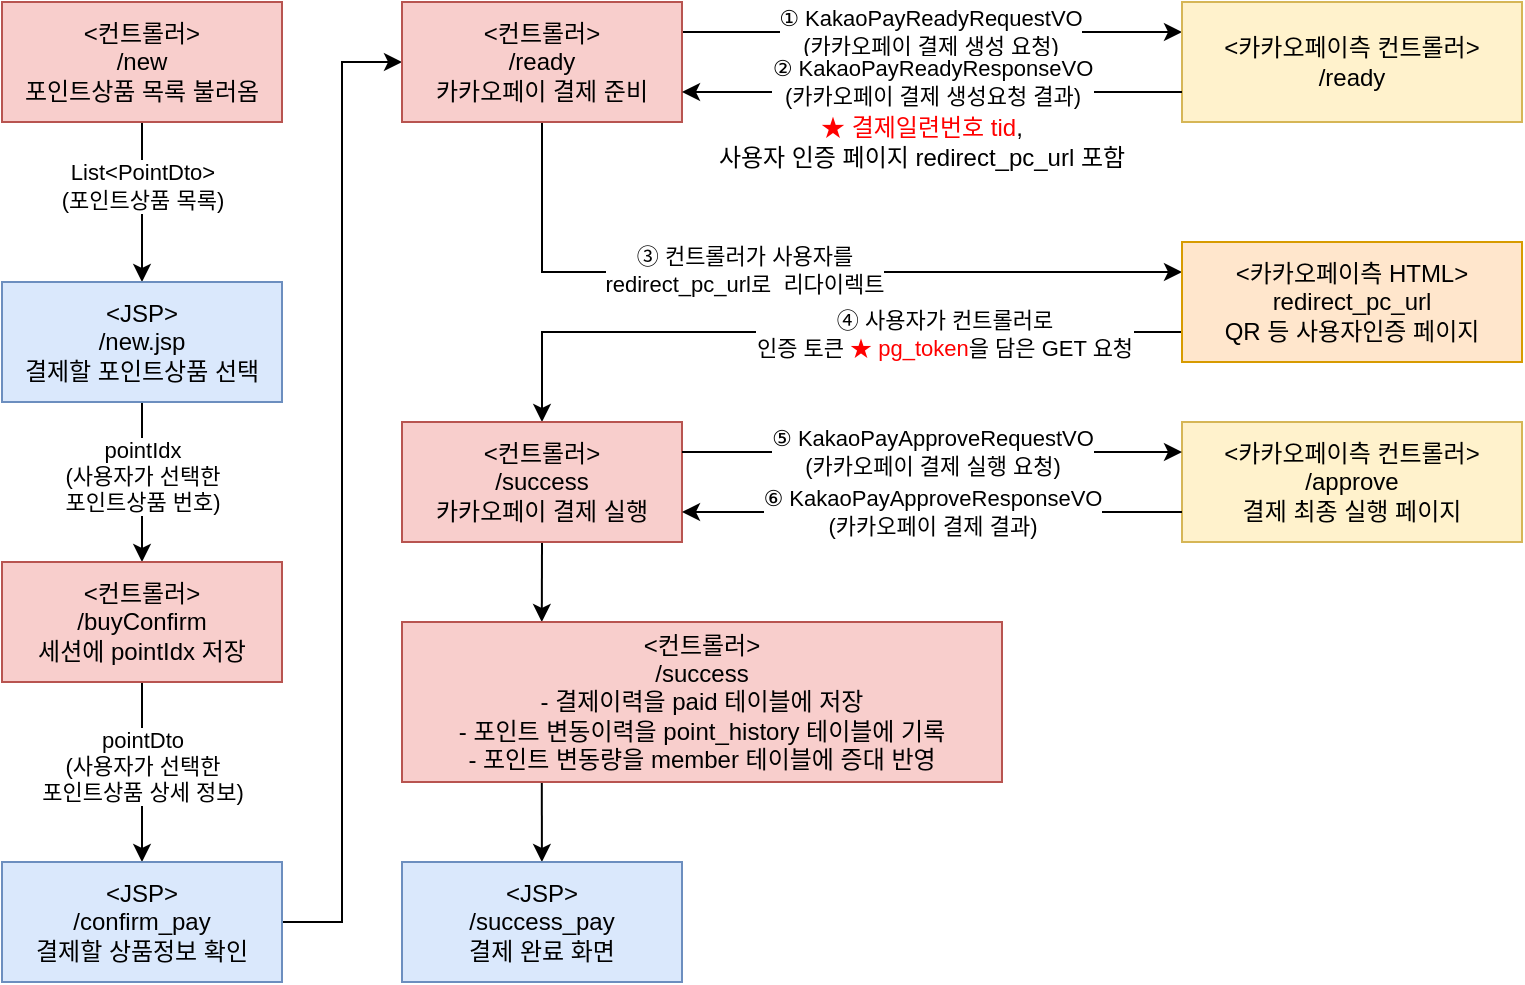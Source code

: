 <mxfile>
    <diagram id="dam47vNcrFBiytt4lg1g" name="페이지-1">
        <mxGraphModel dx="1190" dy="866" grid="1" gridSize="10" guides="1" tooltips="1" connect="1" arrows="1" fold="1" page="1" pageScale="1" pageWidth="827" pageHeight="1169" math="0" shadow="0">
            <root>
                <mxCell id="0"/>
                <mxCell id="1" parent="0"/>
                <mxCell id="4" value="" style="edgeStyle=none;html=1;" edge="1" parent="1" source="2" target="3">
                    <mxGeometry relative="1" as="geometry"/>
                </mxCell>
                <mxCell id="12" value="List&amp;lt;PointDto&amp;gt;&lt;br&gt;(포인트상품 목록)" style="edgeLabel;html=1;align=center;verticalAlign=middle;resizable=0;points=[];" vertex="1" connectable="0" parent="4">
                    <mxGeometry x="-0.649" y="-4" relative="1" as="geometry">
                        <mxPoint x="4" y="18" as="offset"/>
                    </mxGeometry>
                </mxCell>
                <mxCell id="2" value="&amp;lt;컨트롤러&amp;gt;&lt;br&gt;/new&lt;br&gt;포인트상품 목록 불러옴" style="rounded=0;whiteSpace=wrap;html=1;fillColor=#f8cecc;strokeColor=#b85450;" vertex="1" parent="1">
                    <mxGeometry x="30" y="30" width="140" height="60" as="geometry"/>
                </mxCell>
                <mxCell id="8" value="" style="edgeStyle=none;html=1;" edge="1" parent="1" source="3" target="5">
                    <mxGeometry relative="1" as="geometry">
                        <Array as="points"/>
                    </mxGeometry>
                </mxCell>
                <mxCell id="9" value="pointIdx&lt;br&gt;(사용자가 선택한&lt;br&gt;포인트상품 번호)" style="edgeLabel;html=1;align=center;verticalAlign=middle;resizable=0;points=[];" vertex="1" connectable="0" parent="8">
                    <mxGeometry x="-0.387" relative="1" as="geometry">
                        <mxPoint y="12" as="offset"/>
                    </mxGeometry>
                </mxCell>
                <mxCell id="3" value="&amp;lt;JSP&amp;gt;&lt;br&gt;/new.jsp&lt;br&gt;결제할 포인트상품 선택" style="rounded=0;whiteSpace=wrap;html=1;fillColor=#dae8fc;strokeColor=#6c8ebf;" vertex="1" parent="1">
                    <mxGeometry x="30" y="170" width="140" height="60" as="geometry"/>
                </mxCell>
                <mxCell id="11" value="" style="edgeStyle=none;html=1;" edge="1" parent="1" source="5" target="10">
                    <mxGeometry relative="1" as="geometry"/>
                </mxCell>
                <mxCell id="13" value="pointDto&lt;br&gt;(사용자가 선택한&lt;br&gt;포인트상품 상세 정보)" style="edgeLabel;html=1;align=center;verticalAlign=middle;resizable=0;points=[];" vertex="1" connectable="0" parent="11">
                    <mxGeometry x="0.208" relative="1" as="geometry">
                        <mxPoint y="-13" as="offset"/>
                    </mxGeometry>
                </mxCell>
                <mxCell id="5" value="&amp;lt;컨트롤러&amp;gt;&lt;br&gt;/buyConfirm&lt;br&gt;세션에 pointIdx 저장" style="rounded=0;whiteSpace=wrap;html=1;fillColor=#f8cecc;strokeColor=#b85450;" vertex="1" parent="1">
                    <mxGeometry x="30" y="310" width="140" height="60" as="geometry"/>
                </mxCell>
                <mxCell id="15" value="" style="edgeStyle=none;html=1;rounded=0;" edge="1" parent="1" source="10" target="14">
                    <mxGeometry relative="1" as="geometry">
                        <Array as="points">
                            <mxPoint x="200" y="490"/>
                            <mxPoint x="200" y="60"/>
                        </Array>
                    </mxGeometry>
                </mxCell>
                <mxCell id="10" value="&amp;lt;JSP&amp;gt;&lt;br&gt;/confirm_pay&lt;br&gt;결제할 상품정보 확인" style="rounded=0;whiteSpace=wrap;html=1;fillColor=#dae8fc;strokeColor=#6c8ebf;" vertex="1" parent="1">
                    <mxGeometry x="30" y="460" width="140" height="60" as="geometry"/>
                </mxCell>
                <mxCell id="19" value="" style="edgeStyle=none;rounded=0;html=1;entryX=0;entryY=0.25;entryDx=0;entryDy=0;exitX=1;exitY=0.25;exitDx=0;exitDy=0;" edge="1" parent="1" source="14" target="18">
                    <mxGeometry relative="1" as="geometry"/>
                </mxCell>
                <mxCell id="20" value="① KakaoPayReadyRequestVO&lt;br&gt;(카카오페이 결제 생성 요청)" style="edgeLabel;html=1;align=center;verticalAlign=middle;resizable=0;points=[];" vertex="1" connectable="0" parent="19">
                    <mxGeometry x="0.099" y="2" relative="1" as="geometry">
                        <mxPoint x="-14" y="2" as="offset"/>
                    </mxGeometry>
                </mxCell>
                <mxCell id="26" value="" style="edgeStyle=none;rounded=0;html=1;fontColor=#FF0000;exitX=0.5;exitY=1;exitDx=0;exitDy=0;entryX=0;entryY=0.25;entryDx=0;entryDy=0;" edge="1" parent="1" source="14" target="25">
                    <mxGeometry relative="1" as="geometry">
                        <Array as="points">
                            <mxPoint x="300" y="165"/>
                        </Array>
                    </mxGeometry>
                </mxCell>
                <mxCell id="27" value="③ 컨트롤러가 사용자를&lt;br&gt;redirect_pc_url로&amp;nbsp;&amp;nbsp;리다이렉트" style="edgeLabel;html=1;align=center;verticalAlign=middle;resizable=0;points=[];fontColor=#000000;" vertex="1" connectable="0" parent="26">
                    <mxGeometry x="-0.348" relative="1" as="geometry">
                        <mxPoint x="47" y="-1" as="offset"/>
                    </mxGeometry>
                </mxCell>
                <mxCell id="14" value="&amp;lt;컨트롤러&amp;gt;&lt;br&gt;/ready&lt;br&gt;카카오페이 결제 준비" style="rounded=0;whiteSpace=wrap;html=1;fillColor=#f8cecc;strokeColor=#b85450;" vertex="1" parent="1">
                    <mxGeometry x="230" y="30" width="140" height="60" as="geometry"/>
                </mxCell>
                <mxCell id="18" value="&amp;lt;카카오페이측 컨트롤러&amp;gt;&lt;br&gt;/ready" style="rounded=0;whiteSpace=wrap;html=1;fillColor=#fff2cc;strokeColor=#d6b656;" vertex="1" parent="1">
                    <mxGeometry x="620" y="30" width="170" height="60" as="geometry"/>
                </mxCell>
                <mxCell id="24" value="★ 결제일련번호 tid&lt;font color=&quot;#000000&quot;&gt;,&lt;br&gt;사용자 인증 페이지 redirect_pc_url 포함&lt;/font&gt;" style="text;html=1;strokeColor=none;fillColor=none;align=center;verticalAlign=middle;whiteSpace=wrap;rounded=0;fontColor=#FF0000;" vertex="1" parent="1">
                    <mxGeometry x="360" y="80" width="260" height="40" as="geometry"/>
                </mxCell>
                <mxCell id="29" value="" style="edgeStyle=none;rounded=0;html=1;fontColor=#FF0000;exitX=0;exitY=0.75;exitDx=0;exitDy=0;entryX=0.5;entryY=0;entryDx=0;entryDy=0;" edge="1" parent="1" source="25" target="28">
                    <mxGeometry relative="1" as="geometry">
                        <Array as="points">
                            <mxPoint x="300" y="195"/>
                        </Array>
                    </mxGeometry>
                </mxCell>
                <mxCell id="30" value="&lt;font color=&quot;#000000&quot;&gt;④ 사용자가 컨트롤러로&lt;br&gt;인증 토큰 &lt;/font&gt;★ pg_token&lt;font color=&quot;#000000&quot;&gt;을 담은 GET 요청&lt;/font&gt;" style="edgeLabel;html=1;align=center;verticalAlign=middle;resizable=0;points=[];fontColor=#FF0000;" vertex="1" connectable="0" parent="29">
                    <mxGeometry x="-0.16" y="1" relative="1" as="geometry">
                        <mxPoint x="34" as="offset"/>
                    </mxGeometry>
                </mxCell>
                <mxCell id="25" value="&amp;lt;카카오페이측 HTML&amp;gt;&lt;br&gt;redirect_pc_url&lt;br&gt;QR 등 사용자인증 페이지" style="rounded=0;whiteSpace=wrap;html=1;fillColor=#ffe6cc;strokeColor=#d79b00;" vertex="1" parent="1">
                    <mxGeometry x="620" y="150" width="170" height="60" as="geometry"/>
                </mxCell>
                <mxCell id="39" value="" style="edgeStyle=none;rounded=0;html=1;fontColor=#000000;endArrow=classic;endFill=1;exitX=0.5;exitY=1;exitDx=0;exitDy=0;entryX=0.233;entryY=0;entryDx=0;entryDy=0;entryPerimeter=0;" edge="1" parent="1" source="28" target="38">
                    <mxGeometry relative="1" as="geometry"/>
                </mxCell>
                <mxCell id="28" value="&amp;lt;컨트롤러&amp;gt;&lt;br&gt;/success&lt;br&gt;카카오페이 결제 실행" style="rounded=0;whiteSpace=wrap;html=1;fillColor=#f8cecc;strokeColor=#b85450;" vertex="1" parent="1">
                    <mxGeometry x="230" y="240" width="140" height="60" as="geometry"/>
                </mxCell>
                <mxCell id="31" value="&amp;lt;카카오페이측 컨트롤러&amp;gt;&lt;br&gt;/approve&lt;br&gt;결제 최종 실행 페이지" style="rounded=0;whiteSpace=wrap;html=1;fillColor=#fff2cc;strokeColor=#d6b656;" vertex="1" parent="1">
                    <mxGeometry x="620" y="240" width="170" height="60" as="geometry"/>
                </mxCell>
                <mxCell id="34" value="" style="endArrow=classic;html=1;rounded=0;entryX=1;entryY=0.75;entryDx=0;entryDy=0;exitX=0;exitY=0.75;exitDx=0;exitDy=0;endFill=1;" edge="1" parent="1" source="18" target="14">
                    <mxGeometry width="50" height="50" relative="1" as="geometry">
                        <mxPoint x="620" y="75.0" as="sourcePoint"/>
                        <mxPoint x="440" y="76.5" as="targetPoint"/>
                    </mxGeometry>
                </mxCell>
                <mxCell id="35" value="② KakaoPayReadyResponseVO&lt;br&gt;(카카오페이 결제 생성요청 결과)" style="edgeLabel;html=1;align=center;verticalAlign=middle;resizable=0;points=[];" vertex="1" connectable="0" parent="34">
                    <mxGeometry x="-0.191" y="-2" relative="1" as="geometry">
                        <mxPoint x="-24" y="-3" as="offset"/>
                    </mxGeometry>
                </mxCell>
                <mxCell id="36" value="⑤ KakaoPayApproveRequestVO&lt;br&gt;(카카오페이 결제 실행 요청)" style="endArrow=classic;html=1;rounded=0;fontColor=#000000;exitX=1;exitY=0.25;exitDx=0;exitDy=0;entryX=0;entryY=0.25;entryDx=0;entryDy=0;" edge="1" parent="1" source="28" target="31">
                    <mxGeometry width="50" height="50" relative="1" as="geometry">
                        <mxPoint x="360" y="340" as="sourcePoint"/>
                        <mxPoint x="410" y="290" as="targetPoint"/>
                    </mxGeometry>
                </mxCell>
                <mxCell id="37" value="⑥ KakaoPayApproveResponseVO&lt;br&gt;(카카오페이 결제 결과)" style="endArrow=classic;html=1;rounded=0;fontColor=#000000;exitX=0;exitY=0.75;exitDx=0;exitDy=0;entryX=1;entryY=0.75;entryDx=0;entryDy=0;" edge="1" parent="1" source="31" target="28">
                    <mxGeometry width="50" height="50" relative="1" as="geometry">
                        <mxPoint x="360" y="340" as="sourcePoint"/>
                        <mxPoint x="410" y="290" as="targetPoint"/>
                    </mxGeometry>
                </mxCell>
                <mxCell id="48" value="" style="edgeStyle=none;rounded=0;html=1;fontColor=#000000;endArrow=classic;endFill=1;exitX=0.233;exitY=1;exitDx=0;exitDy=0;exitPerimeter=0;" edge="1" parent="1" source="38" target="45">
                    <mxGeometry relative="1" as="geometry"/>
                </mxCell>
                <mxCell id="38" value="&amp;lt;컨트롤러&amp;gt;&lt;br&gt;/success&lt;br&gt;- 결제이력을 paid 테이블에 저장&lt;br&gt;- 포인트 변동이력을 point_history 테이블에 기록&lt;br&gt;- 포인트 변동량을 member 테이블에 증대 반영" style="rounded=0;whiteSpace=wrap;html=1;fillColor=#f8cecc;strokeColor=#b85450;" vertex="1" parent="1">
                    <mxGeometry x="230" y="340" width="300" height="80" as="geometry"/>
                </mxCell>
                <mxCell id="45" value="&amp;lt;JSP&amp;gt;&lt;br&gt;/success_pay&lt;br&gt;결제 완료 화면" style="rounded=0;whiteSpace=wrap;html=1;fillColor=#dae8fc;strokeColor=#6c8ebf;" vertex="1" parent="1">
                    <mxGeometry x="230" y="460" width="140" height="60" as="geometry"/>
                </mxCell>
            </root>
        </mxGraphModel>
    </diagram>
</mxfile>